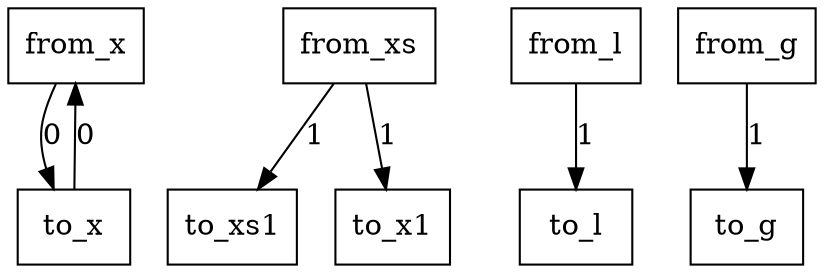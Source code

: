digraph {
    graph [rankdir=TB
          ,bgcolor=transparent];
    node [shape=box
         ,fillcolor=white
         ,style=filled];
    0 [label=<from_x>];
    1 [label=<from_xs>];
    2 [label=<from_l>];
    3 [label=<from_g>];
    4 [label=<to_g>];
    5 [label=<to_xs1>];
    6 [label=<to_l>];
    7 [label=<to_x>];
    8 [label=<to_x1>];
    0 -> 7 [label=0];
    1 -> 5 [label=1];
    1 -> 8 [label=1];
    2 -> 6 [label=1];
    3 -> 4 [label=1];
    7 -> 0 [label=0];
}